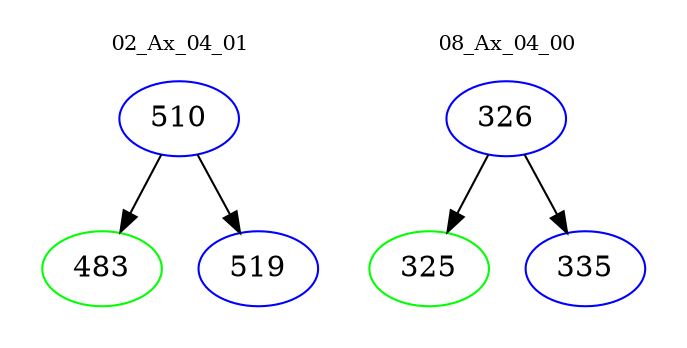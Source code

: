 digraph{
subgraph cluster_0 {
color = white
label = "02_Ax_04_01";
fontsize=10;
T0_510 [label="510", color="blue"]
T0_510 -> T0_483 [color="black"]
T0_483 [label="483", color="green"]
T0_510 -> T0_519 [color="black"]
T0_519 [label="519", color="blue"]
}
subgraph cluster_1 {
color = white
label = "08_Ax_04_00";
fontsize=10;
T1_326 [label="326", color="blue"]
T1_326 -> T1_325 [color="black"]
T1_325 [label="325", color="green"]
T1_326 -> T1_335 [color="black"]
T1_335 [label="335", color="blue"]
}
}
